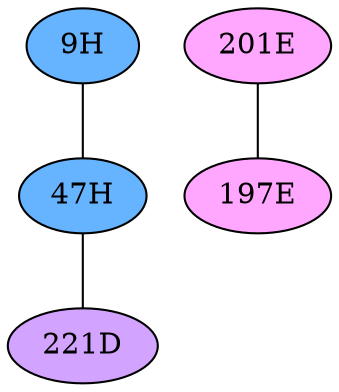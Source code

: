 // The Round Table
graph {
	"9H" [fillcolor="#66B3FF" style=radial]
	"47H" [fillcolor="#66B3FF" style=radial]
	"9H" -- "47H" [penwidth=1]
	"47H" [fillcolor="#66B3FF" style=radial]
	"221D" [fillcolor="#D3A4FF" style=radial]
	"47H" -- "221D" [penwidth=1]
	"201E" [fillcolor="#FFA6FF" style=radial]
	"197E" [fillcolor="#FFA6FF" style=radial]
	"201E" -- "197E" [penwidth=1]
}
